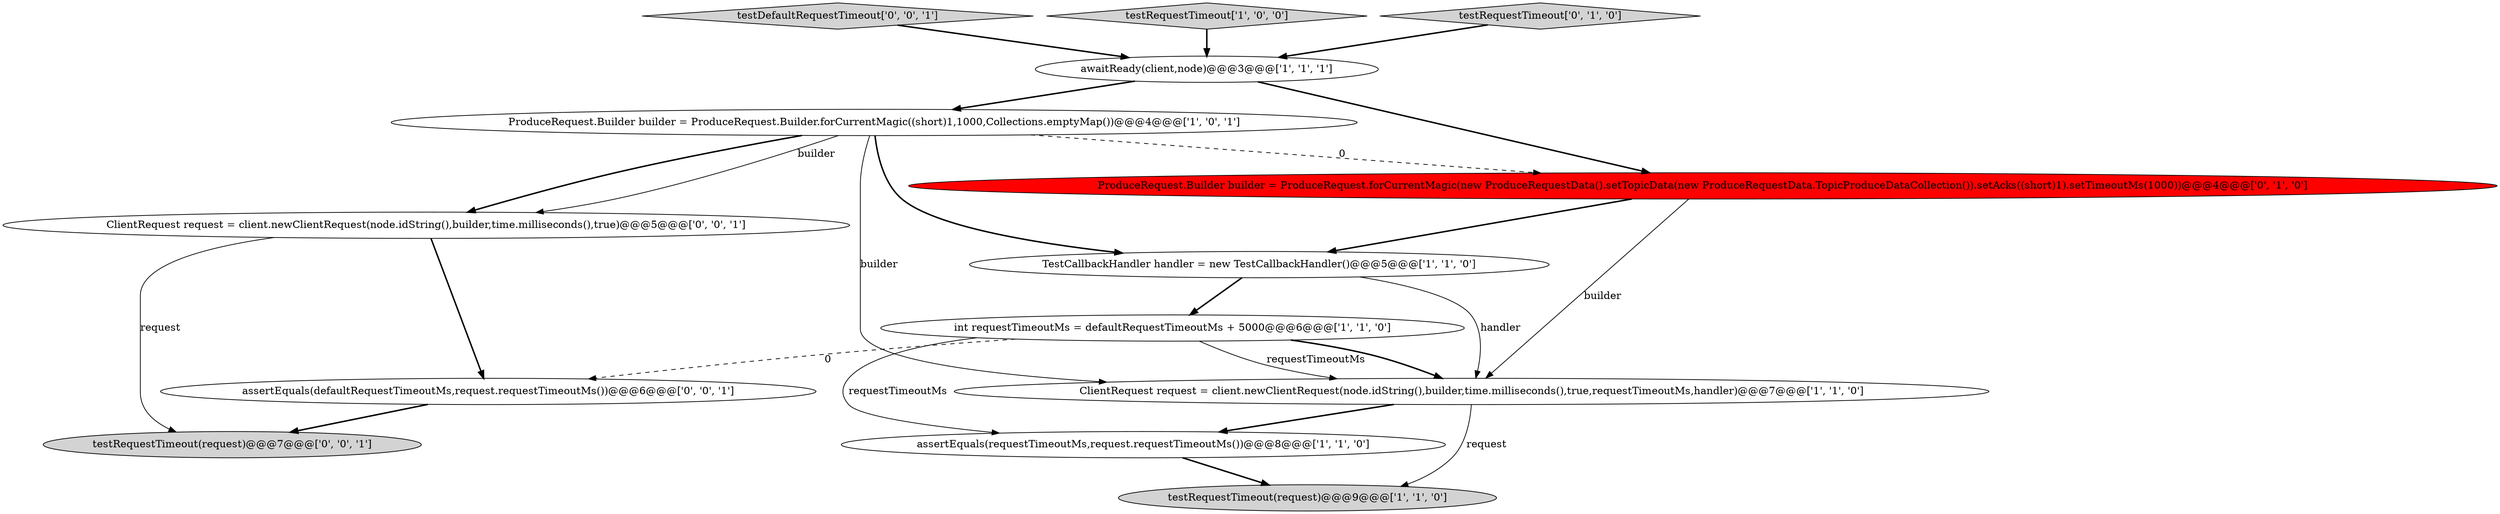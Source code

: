digraph {
4 [style = filled, label = "awaitReady(client,node)@@@3@@@['1', '1', '1']", fillcolor = white, shape = ellipse image = "AAA0AAABBB1BBB"];
12 [style = filled, label = "testDefaultRequestTimeout['0', '0', '1']", fillcolor = lightgray, shape = diamond image = "AAA0AAABBB3BBB"];
7 [style = filled, label = "testRequestTimeout['1', '0', '0']", fillcolor = lightgray, shape = diamond image = "AAA0AAABBB1BBB"];
8 [style = filled, label = "ProduceRequest.Builder builder = ProduceRequest.forCurrentMagic(new ProduceRequestData().setTopicData(new ProduceRequestData.TopicProduceDataCollection()).setAcks((short)1).setTimeoutMs(1000))@@@4@@@['0', '1', '0']", fillcolor = red, shape = ellipse image = "AAA1AAABBB2BBB"];
10 [style = filled, label = "testRequestTimeout(request)@@@7@@@['0', '0', '1']", fillcolor = lightgray, shape = ellipse image = "AAA0AAABBB3BBB"];
0 [style = filled, label = "int requestTimeoutMs = defaultRequestTimeoutMs + 5000@@@6@@@['1', '1', '0']", fillcolor = white, shape = ellipse image = "AAA0AAABBB1BBB"];
6 [style = filled, label = "testRequestTimeout(request)@@@9@@@['1', '1', '0']", fillcolor = lightgray, shape = ellipse image = "AAA0AAABBB1BBB"];
11 [style = filled, label = "ClientRequest request = client.newClientRequest(node.idString(),builder,time.milliseconds(),true)@@@5@@@['0', '0', '1']", fillcolor = white, shape = ellipse image = "AAA0AAABBB3BBB"];
1 [style = filled, label = "ClientRequest request = client.newClientRequest(node.idString(),builder,time.milliseconds(),true,requestTimeoutMs,handler)@@@7@@@['1', '1', '0']", fillcolor = white, shape = ellipse image = "AAA0AAABBB1BBB"];
13 [style = filled, label = "assertEquals(defaultRequestTimeoutMs,request.requestTimeoutMs())@@@6@@@['0', '0', '1']", fillcolor = white, shape = ellipse image = "AAA0AAABBB3BBB"];
3 [style = filled, label = "assertEquals(requestTimeoutMs,request.requestTimeoutMs())@@@8@@@['1', '1', '0']", fillcolor = white, shape = ellipse image = "AAA0AAABBB1BBB"];
2 [style = filled, label = "ProduceRequest.Builder builder = ProduceRequest.Builder.forCurrentMagic((short)1,1000,Collections.emptyMap())@@@4@@@['1', '0', '1']", fillcolor = white, shape = ellipse image = "AAA0AAABBB1BBB"];
5 [style = filled, label = "TestCallbackHandler handler = new TestCallbackHandler()@@@5@@@['1', '1', '0']", fillcolor = white, shape = ellipse image = "AAA0AAABBB1BBB"];
9 [style = filled, label = "testRequestTimeout['0', '1', '0']", fillcolor = lightgray, shape = diamond image = "AAA0AAABBB2BBB"];
13->10 [style = bold, label=""];
8->1 [style = solid, label="builder"];
9->4 [style = bold, label=""];
1->3 [style = bold, label=""];
3->6 [style = bold, label=""];
5->1 [style = solid, label="handler"];
4->2 [style = bold, label=""];
7->4 [style = bold, label=""];
2->8 [style = dashed, label="0"];
2->1 [style = solid, label="builder"];
0->3 [style = solid, label="requestTimeoutMs"];
8->5 [style = bold, label=""];
5->0 [style = bold, label=""];
12->4 [style = bold, label=""];
0->1 [style = bold, label=""];
11->13 [style = bold, label=""];
0->13 [style = dashed, label="0"];
4->8 [style = bold, label=""];
2->11 [style = solid, label="builder"];
11->10 [style = solid, label="request"];
0->1 [style = solid, label="requestTimeoutMs"];
2->11 [style = bold, label=""];
2->5 [style = bold, label=""];
1->6 [style = solid, label="request"];
}
